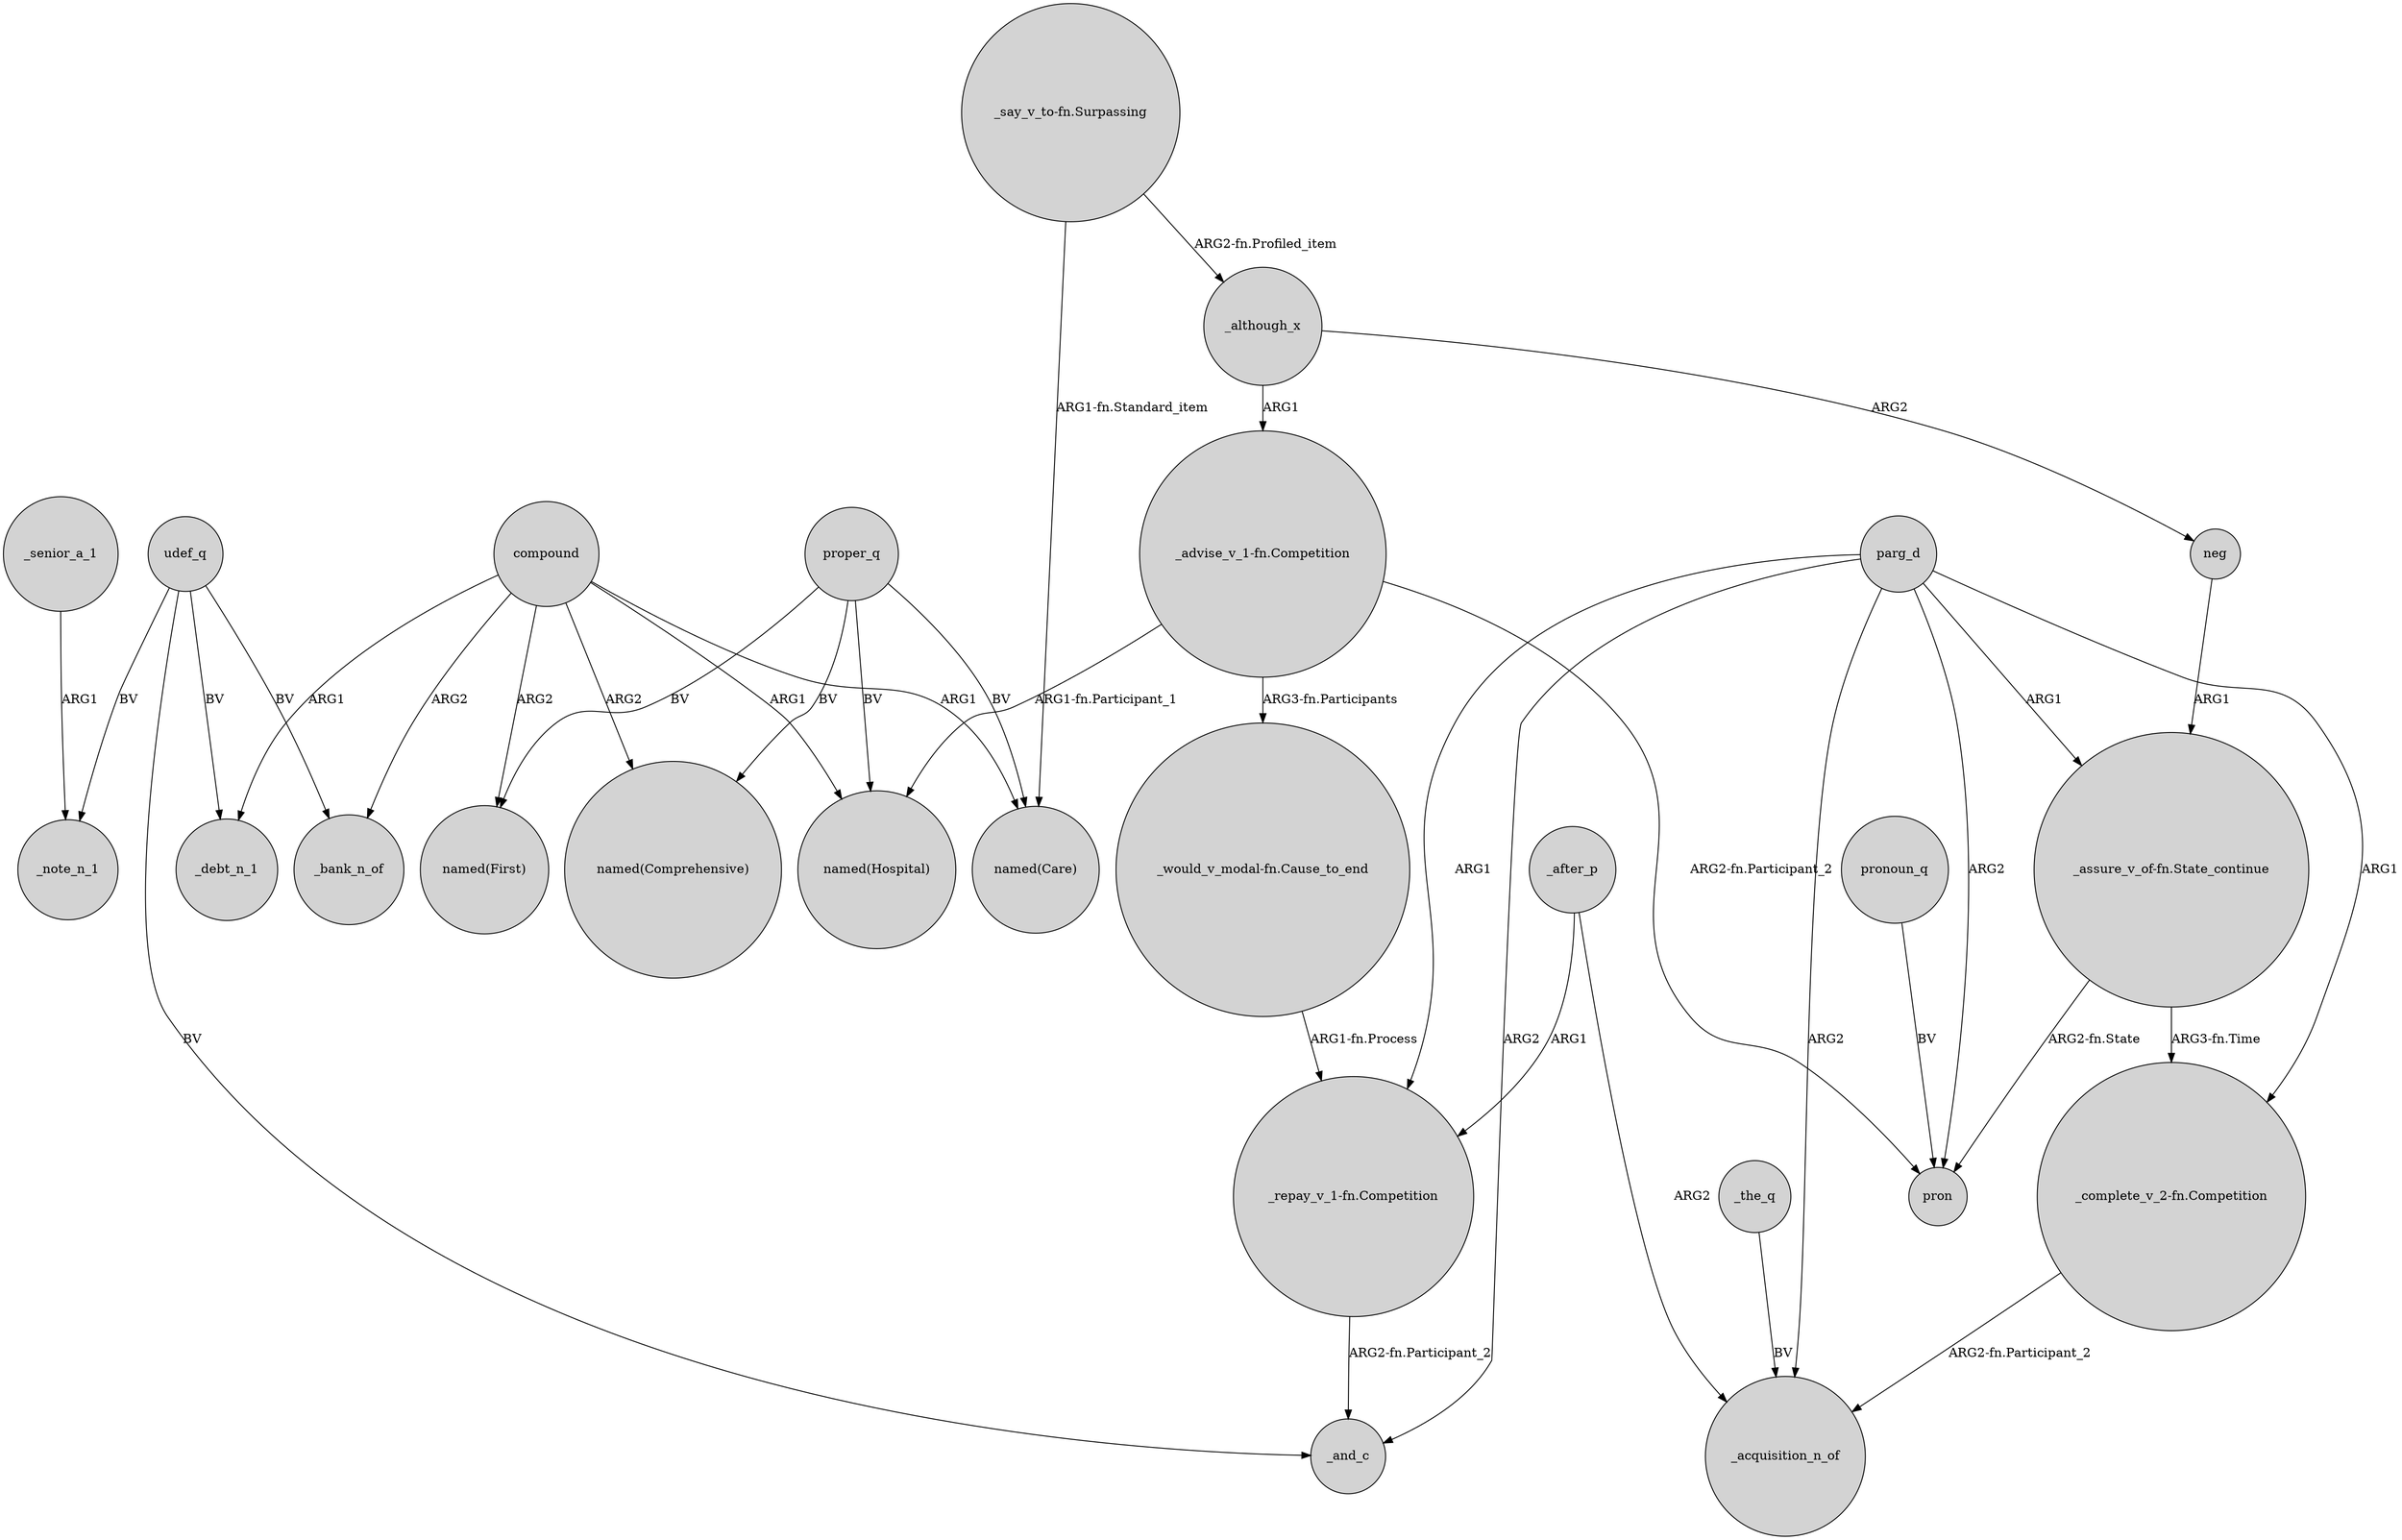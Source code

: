 digraph {
	node [shape=circle style=filled]
	_senior_a_1 -> _note_n_1 [label=ARG1]
	_after_p -> _acquisition_n_of [label=ARG2]
	parg_d -> _acquisition_n_of [label=ARG2]
	proper_q -> "named(Hospital)" [label=BV]
	neg -> "_assure_v_of-fn.State_continue" [label=ARG1]
	"_would_v_modal-fn.Cause_to_end" -> "_repay_v_1-fn.Competition" [label="ARG1-fn.Process"]
	"_say_v_to-fn.Surpassing" -> "named(Care)" [label="ARG1-fn.Standard_item"]
	parg_d -> pron [label=ARG2]
	"_advise_v_1-fn.Competition" -> "named(Hospital)" [label="ARG1-fn.Participant_1"]
	proper_q -> "named(First)" [label=BV]
	udef_q -> _bank_n_of [label=BV]
	_the_q -> _acquisition_n_of [label=BV]
	udef_q -> _and_c [label=BV]
	"_advise_v_1-fn.Competition" -> pron [label="ARG2-fn.Participant_2"]
	"_say_v_to-fn.Surpassing" -> _although_x [label="ARG2-fn.Profiled_item"]
	proper_q -> "named(Comprehensive)" [label=BV]
	"_assure_v_of-fn.State_continue" -> "_complete_v_2-fn.Competition" [label="ARG3-fn.Time"]
	"_advise_v_1-fn.Competition" -> "_would_v_modal-fn.Cause_to_end" [label="ARG3-fn.Participants"]
	pronoun_q -> pron [label=BV]
	compound -> "named(First)" [label=ARG2]
	"_assure_v_of-fn.State_continue" -> pron [label="ARG2-fn.State"]
	udef_q -> _debt_n_1 [label=BV]
	"_repay_v_1-fn.Competition" -> _and_c [label="ARG2-fn.Participant_2"]
	compound -> "named(Hospital)" [label=ARG1]
	udef_q -> _note_n_1 [label=BV]
	parg_d -> _and_c [label=ARG2]
	_although_x -> neg [label=ARG2]
	_after_p -> "_repay_v_1-fn.Competition" [label=ARG1]
	parg_d -> "_complete_v_2-fn.Competition" [label=ARG1]
	compound -> "named(Comprehensive)" [label=ARG2]
	compound -> "named(Care)" [label=ARG1]
	parg_d -> "_repay_v_1-fn.Competition" [label=ARG1]
	proper_q -> "named(Care)" [label=BV]
	compound -> _debt_n_1 [label=ARG1]
	"_complete_v_2-fn.Competition" -> _acquisition_n_of [label="ARG2-fn.Participant_2"]
	parg_d -> "_assure_v_of-fn.State_continue" [label=ARG1]
	_although_x -> "_advise_v_1-fn.Competition" [label=ARG1]
	compound -> _bank_n_of [label=ARG2]
}
